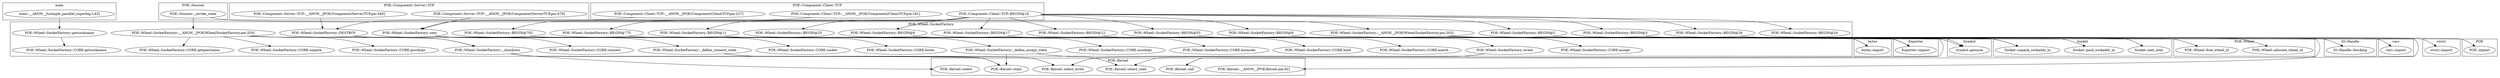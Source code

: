 digraph {
graph [overlap=false]
subgraph cluster_POE {
	label="POE";
	"POE::import";
}
subgraph cluster_POE_Wheel_SocketFactory {
	label="POE::Wheel::SocketFactory";
	"POE::Wheel::SocketFactory::getsockname";
	"POE::Wheel::SocketFactory::BEGIN@25";
	"POE::Wheel::SocketFactory::BEGIN@702";
	"POE::Wheel::SocketFactory::CORE:socket";
	"POE::Wheel::SocketFactory::CORE:listen";
	"POE::Wheel::SocketFactory::_define_accept_state";
	"POE::Wheel::SocketFactory::CORE:gsockopt";
	"POE::Wheel::SocketFactory::BEGIN@24";
	"POE::Wheel::SocketFactory::CORE:ssockopt";
	"POE::Wheel::SocketFactory::CORE:binmode";
	"POE::Wheel::SocketFactory::CORE:unpack";
	"POE::Wheel::SocketFactory::BEGIN@9";
	"POE::Wheel::SocketFactory::BEGIN@11";
	"POE::Wheel::SocketFactory::__ANON__[POE/Wheel/SocketFactory.pm:203]";
	"POE::Wheel::SocketFactory::CORE:bind";
	"POE::Wheel::SocketFactory::_shutdown";
	"POE::Wheel::SocketFactory::DESTROY";
	"POE::Wheel::SocketFactory::new";
	"POE::Wheel::SocketFactory::CORE:match";
	"POE::Wheel::SocketFactory::BEGIN@5";
	"POE::Wheel::SocketFactory::__ANON__[POE/Wheel/SocketFactory.pm:320]";
	"POE::Wheel::SocketFactory::event";
	"POE::Wheel::SocketFactory::BEGIN@8";
	"POE::Wheel::SocketFactory::CORE:accept";
	"POE::Wheel::SocketFactory::BEGIN@17";
	"POE::Wheel::SocketFactory::CORE:getsockname";
	"POE::Wheel::SocketFactory::CORE:connect";
	"POE::Wheel::SocketFactory::BEGIN@3";
	"POE::Wheel::SocketFactory::BEGIN@775";
	"POE::Wheel::SocketFactory::_define_connect_state";
	"POE::Wheel::SocketFactory::BEGIN@53";
	"POE::Wheel::SocketFactory::CORE:getpeername";
	"POE::Wheel::SocketFactory::BEGIN@26";
	"POE::Wheel::SocketFactory::BEGIN@12";
}
subgraph cluster_main {
	label="main";
	"main::__ANON__[t/simple_parallel_superbig.t:43]";
}
subgraph cluster_vars {
	label="vars";
	"vars::import";
}
subgraph cluster_POE_Session {
	label="POE::Session";
	"POE::Session::_invoke_state";
}
subgraph cluster_bytes {
	label="bytes";
	"bytes::import";
}
subgraph cluster_strict {
	label="strict";
	"strict::import";
}
subgraph cluster_Exporter {
	label="Exporter";
	"Exporter::import";
}
subgraph cluster_POE_Component_Server_TCP {
	label="POE::Component::Server::TCP";
	"POE::Component::Server::TCP::__ANON__[POE/Component/Server/TCP.pm:540]";
	"POE::Component::Server::TCP::__ANON__[POE/Component/Server/TCP.pm:479]";
}
subgraph cluster_POE_Kernel {
	label="POE::Kernel";
	"POE::Kernel::select_write";
	"POE::Kernel::select_read";
	"POE::Kernel::state";
	"POE::Kernel::select";
	"POE::Kernel::__ANON__[POE/Kernel.pm:92]";
	"POE::Kernel::call";
}
subgraph cluster_Symbol {
	label="Symbol";
	"Symbol::gensym";
}
subgraph cluster_IO_Handle {
	label="IO::Handle";
	"IO::Handle::blocking";
}
subgraph cluster_POE_Component_Client_TCP {
	label="POE::Component::Client::TCP";
	"POE::Component::Client::TCP::BEGIN@16";
	"POE::Component::Client::TCP::__ANON__[POE/Component/Client/TCP.pm:181]";
	"POE::Component::Client::TCP::__ANON__[POE/Component/Client/TCP.pm:227]";
}
subgraph cluster_POE_Wheel {
	label="POE::Wheel";
	"POE::Wheel::allocate_wheel_id";
	"POE::Wheel::free_wheel_id";
}
subgraph cluster_Socket {
	label="Socket";
	"Socket::unpack_sockaddr_in";
	"Socket::pack_sockaddr_in";
	"Socket::inet_aton";
}
"POE::Wheel::SocketFactory::_define_connect_state" -> "POE::Kernel::state";
"POE::Wheel::SocketFactory::_shutdown" -> "POE::Kernel::state";
"POE::Wheel::SocketFactory::_define_accept_state" -> "POE::Kernel::state";
"POE::Session::_invoke_state" -> "POE::Wheel::SocketFactory::__ANON__[POE/Wheel/SocketFactory.pm:203]";
"POE::Wheel::SocketFactory::_shutdown" -> "POE::Kernel::select";
"POE::Wheel::SocketFactory::new" -> "POE::Kernel::__ANON__[POE/Kernel.pm:92]";
"POE::Wheel::SocketFactory::BEGIN@9" -> "Exporter::import";
"POE::Wheel::SocketFactory::BEGIN@11" -> "Exporter::import";
"POE::Wheel::SocketFactory::BEGIN@8" -> "Exporter::import";
"POE::Wheel::SocketFactory::BEGIN@17" -> "Exporter::import";
"POE::Wheel::SocketFactory::BEGIN@53" -> "Exporter::import";
"POE::Wheel::SocketFactory::BEGIN@12" -> "Exporter::import";
"POE::Wheel::SocketFactory::__ANON__[POE/Wheel/SocketFactory.pm:320]" -> "POE::Wheel::SocketFactory::CORE:getpeername";
"POE::Component::Client::TCP::BEGIN@16" -> "POE::Wheel::SocketFactory::BEGIN@26";
"POE::Wheel::SocketFactory::__ANON__[POE/Wheel/SocketFactory.pm:203]" -> "POE::Kernel::call";
"POE::Wheel::SocketFactory::__ANON__[POE/Wheel/SocketFactory.pm:320]" -> "POE::Kernel::call";
"POE::Component::Client::TCP::BEGIN@16" -> "POE::Wheel::SocketFactory::BEGIN@12";
"POE::Wheel::SocketFactory::new" -> "Socket::inet_aton";
"POE::Wheel::SocketFactory::getsockname" -> "POE::Wheel::SocketFactory::CORE:getsockname";
"POE::Component::Client::TCP::__ANON__[POE/Component/Client/TCP.pm:181]" -> "POE::Wheel::SocketFactory::new";
"POE::Component::Server::TCP::__ANON__[POE/Component/Server/TCP.pm:479]" -> "POE::Wheel::SocketFactory::new";
"POE::Wheel::SocketFactory::_define_connect_state" -> "POE::Kernel::select_write";
"POE::Wheel::SocketFactory::event" -> "POE::Kernel::select_write";
"POE::Wheel::SocketFactory::new" -> "Socket::pack_sockaddr_in";
"POE::Component::Client::TCP::BEGIN@16" -> "POE::Wheel::SocketFactory::BEGIN@11";
"POE::Wheel::SocketFactory::new" -> "POE::Wheel::SocketFactory::CORE:binmode";
"POE::Wheel::SocketFactory::BEGIN@5" -> "vars::import";
"POE::Wheel::SocketFactory::__ANON__[POE/Wheel/SocketFactory.pm:320]" -> "POE::Wheel::SocketFactory::CORE:gsockopt";
"POE::Wheel::SocketFactory::new" -> "IO::Handle::blocking";
"POE::Wheel::SocketFactory::new" -> "POE::Wheel::SocketFactory::event";
"POE::Wheel::SocketFactory::new" -> "POE::Wheel::SocketFactory::CORE:match";
"POE::Component::Server::TCP::__ANON__[POE/Component/Server/TCP.pm:540]" -> "POE::Wheel::SocketFactory::DESTROY";
"POE::Component::Client::TCP::__ANON__[POE/Component/Client/TCP.pm:227]" -> "POE::Wheel::SocketFactory::DESTROY";
"POE::Wheel::SocketFactory::__ANON__[POE/Wheel/SocketFactory.pm:320]" -> "Socket::unpack_sockaddr_in";
"POE::Wheel::SocketFactory::__ANON__[POE/Wheel/SocketFactory.pm:203]" -> "Socket::unpack_sockaddr_in";
"POE::Wheel::SocketFactory::__ANON__[POE/Wheel/SocketFactory.pm:320]" -> "POE::Wheel::SocketFactory::_shutdown";
"POE::Wheel::SocketFactory::DESTROY" -> "POE::Wheel::SocketFactory::_shutdown";
"POE::Wheel::SocketFactory::new" -> "POE::Wheel::SocketFactory::CORE:bind";
"POE::Component::Client::TCP::BEGIN@16" -> "POE::Wheel::SocketFactory::BEGIN@24";
"POE::Wheel::SocketFactory::new" -> "POE::Wheel::SocketFactory::_define_accept_state";
"POE::Wheel::SocketFactory::new" -> "POE::Wheel::SocketFactory::CORE:listen";
"POE::Wheel::SocketFactory::new" -> "POE::Wheel::SocketFactory::CORE:socket";
"POE::Component::Client::TCP::BEGIN@16" -> "POE::Wheel::SocketFactory::BEGIN@25";
"main::__ANON__[t/simple_parallel_superbig.t:43]" -> "POE::Wheel::SocketFactory::getsockname";
"POE::Component::Client::TCP::BEGIN@16" -> "POE::Wheel::SocketFactory::BEGIN@702";
"POE::Wheel::SocketFactory::new" -> "POE::Wheel::SocketFactory::_define_connect_state";
"POE::Wheel::SocketFactory::new" -> "Symbol::gensym";
"POE::Wheel::SocketFactory::__ANON__[POE/Wheel/SocketFactory.pm:203]" -> "Symbol::gensym";
"POE::Wheel::SocketFactory::new" -> "POE::Wheel::allocate_wheel_id";
"POE::Wheel::SocketFactory::event" -> "POE::Kernel::select_read";
"POE::Wheel::SocketFactory::_define_accept_state" -> "POE::Kernel::select_read";
"POE::Component::Client::TCP::BEGIN@16" -> "POE::Wheel::SocketFactory::BEGIN@3";
"POE::Wheel::SocketFactory::__ANON__[POE/Wheel/SocketFactory.pm:203]" -> "POE::Wheel::SocketFactory::CORE:accept";
"POE::Wheel::SocketFactory::new" -> "POE::Wheel::SocketFactory::CORE:connect";
"POE::Wheel::SocketFactory::BEGIN@3" -> "strict::import";
"POE::Component::Client::TCP::BEGIN@16" -> "POE::Wheel::SocketFactory::BEGIN@5";
"POE::Wheel::SocketFactory::DESTROY" -> "POE::Wheel::free_wheel_id";
"POE::Component::Client::TCP::BEGIN@16" -> "POE::Wheel::SocketFactory::BEGIN@9";
"POE::Wheel::SocketFactory::new" -> "POE::Wheel::SocketFactory::CORE:ssockopt";
"POE::Wheel::SocketFactory::__ANON__[POE/Wheel/SocketFactory.pm:320]" -> "POE::Wheel::SocketFactory::CORE:unpack";
"POE::Component::Client::TCP::BEGIN@16" -> "POE::Wheel::SocketFactory::BEGIN@53";
"POE::Wheel::SocketFactory::BEGIN@26" -> "POE::import";
"POE::Component::Client::TCP::BEGIN@16" -> "POE::Wheel::SocketFactory::BEGIN@775";
"POE::Component::Client::TCP::BEGIN@16" -> "POE::Wheel::SocketFactory::BEGIN@17";
"POE::Component::Client::TCP::BEGIN@16" -> "POE::Wheel::SocketFactory::BEGIN@8";
"POE::Wheel::SocketFactory::BEGIN@702" -> "bytes::import";
"POE::Wheel::SocketFactory::BEGIN@775" -> "bytes::import";
"POE::Session::_invoke_state" -> "POE::Wheel::SocketFactory::__ANON__[POE/Wheel/SocketFactory.pm:320]";
}
